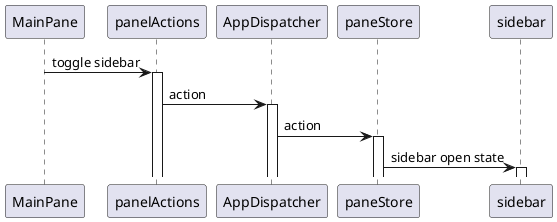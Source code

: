 @startuml
MainPane -> panelActions: toggle sidebar
Activate panelActions
panelActions -> AppDispatcher: action
Activate AppDispatcher
AppDispatcher -> paneStore: action
Activate paneStore
paneStore -> sidebar: sidebar open state
Activate sidebar
@enduml